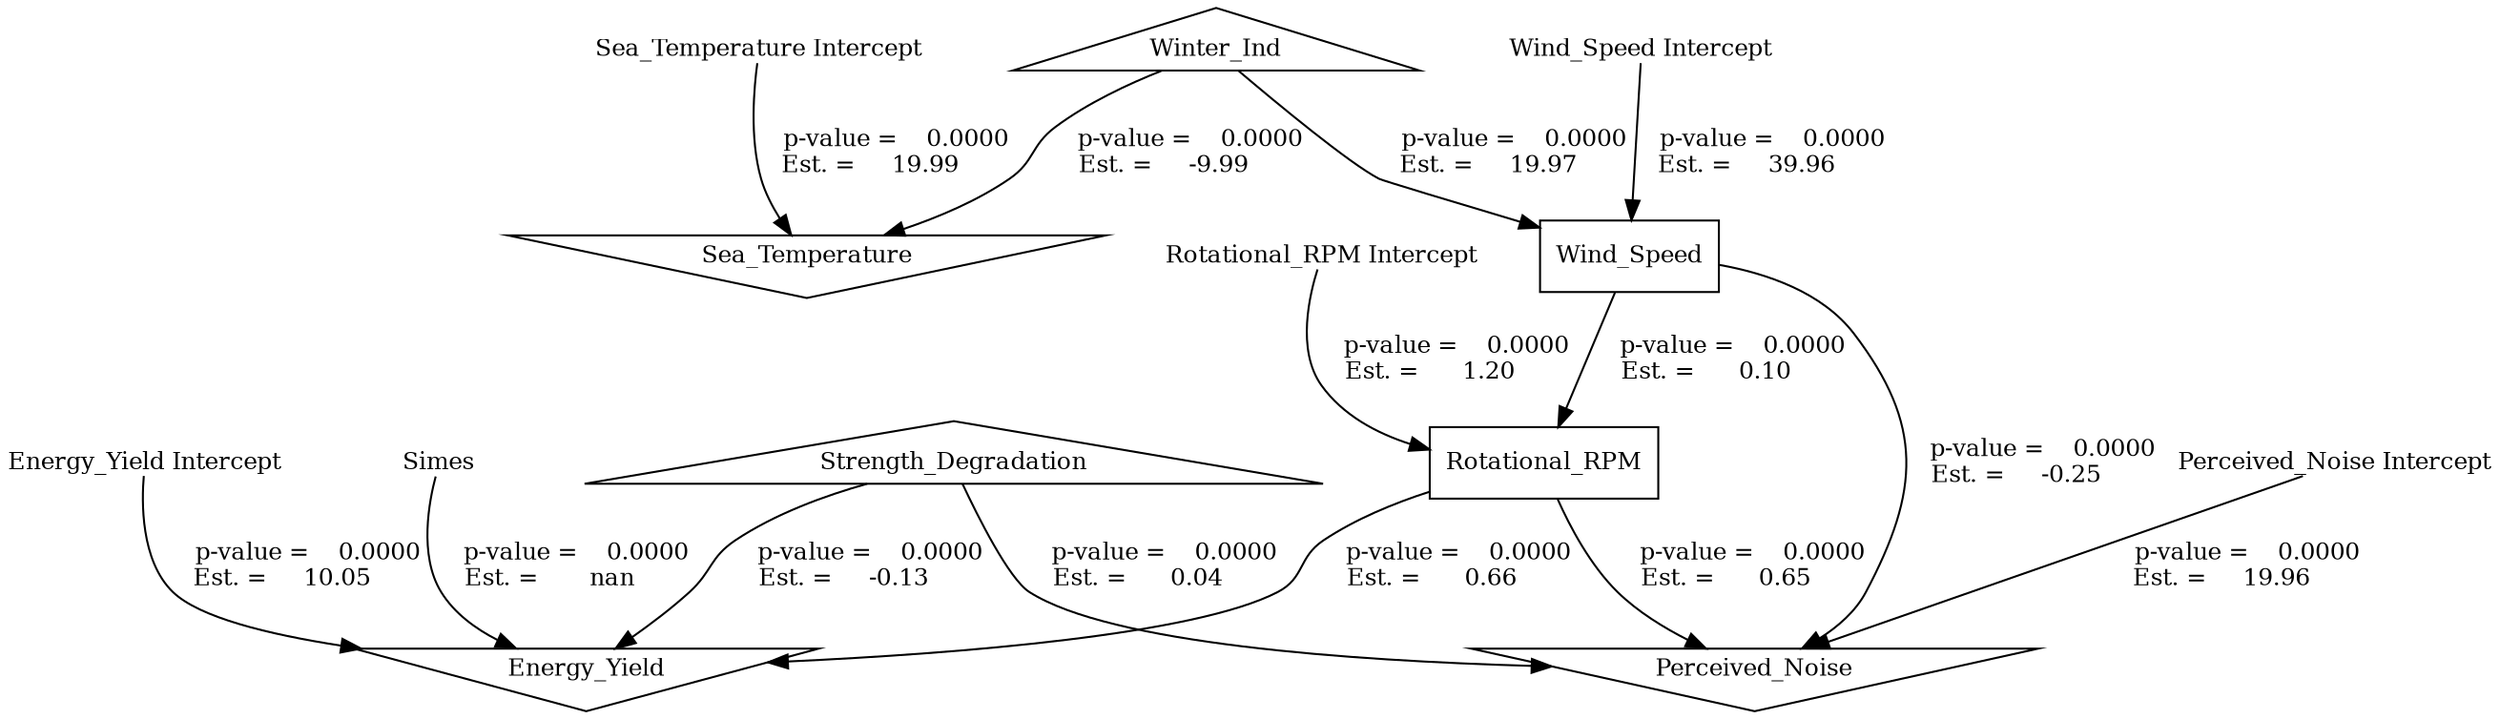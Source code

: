digraph FDCR_model_estimates_02 {
	overlap=scale
	splines=True
	edge [fontsize=12]
	node [fillcolor=white]
	node [color=black]
	node [shape=""]
	node [style=filled]
	node [fontsize=12]
	node [shape=plain]
	Simes [label=Simes]
	node [shape=triangle]
	Winter_Ind [label=Winter_Ind]
	Strength_Degradation [label=Strength_Degradation]
	Simes [label=Simes]
	node [shape=invtriangle]
	Sea_Temperature [label=Sea_Temperature]
	Energy_Yield [label=Energy_Yield]
	Perceived_Noise [label=Perceived_Noise]
	node [shape=box]
	Sea_Temperature [label=Sea_Temperature]
	Wind_Speed [label=Wind_Speed]
	Rotational_RPM [label=Rotational_RPM]
	Energy_Yield [label=Energy_Yield]
	Perceived_Noise [label=Perceived_Noise]
	Winter_Ind [label=Winter_Ind]
	Strength_Degradation [label=Strength_Degradation]
	node [shape=plain]
	node [fillcolor=white]
	node [color=white]
	"Sea_Temperature Intercept" [label="Sea_Temperature Intercept"]
	"Wind_Speed Intercept" [label="Wind_Speed Intercept"]
	"Rotational_RPM Intercept" [label="Rotational_RPM Intercept"]
	"Energy_Yield Intercept" [label="Energy_Yield Intercept"]
	"Perceived_Noise Intercept" [label="Perceived_Noise Intercept"]
	"Sea_Temperature Intercept" -> Sea_Temperature [label="   p-value =    0.0000
 Est. =     19.99     " color=black lblstyle="above, sloped"]
	Winter_Ind -> Sea_Temperature [label="   p-value =    0.0000
 Est. =     -9.99     " color=black lblstyle="above, sloped"]
	"Wind_Speed Intercept" -> Wind_Speed [label="   p-value =    0.0000
 Est. =     39.96     " color=black lblstyle="above, sloped"]
	Winter_Ind -> Wind_Speed [label="   p-value =    0.0000
 Est. =     19.97     " color=black lblstyle="above, sloped"]
	"Rotational_RPM Intercept" -> Rotational_RPM [label="   p-value =    0.0000
 Est. =      1.20     " color=black lblstyle="above, sloped"]
	Wind_Speed -> Rotational_RPM [label="   p-value =    0.0000
 Est. =      0.10     " color=black lblstyle="above, sloped"]
	"Energy_Yield Intercept" -> Energy_Yield [label="   p-value =    0.0000
 Est. =     10.05     " color=black lblstyle="above, sloped"]
	Rotational_RPM -> Energy_Yield [label="   p-value =    0.0000
 Est. =      0.66     " color=black lblstyle="above, sloped"]
	Strength_Degradation -> Energy_Yield [label="   p-value =    0.0000
 Est. =     -0.13     " color=black lblstyle="above, sloped"]
	"Perceived_Noise Intercept" -> Perceived_Noise [label="   p-value =    0.0000
 Est. =     19.96     " color=black lblstyle="above, sloped"]
	Rotational_RPM -> Perceived_Noise [label="   p-value =    0.0000
 Est. =      0.65     " color=black lblstyle="above, sloped"]
	Strength_Degradation -> Perceived_Noise [label="   p-value =    0.0000
 Est. =      0.04     " color=black lblstyle="above, sloped"]
	Wind_Speed -> Perceived_Noise [label="   p-value =    0.0000
 Est. =     -0.25     " color=black lblstyle="above, sloped"]
	Simes -> Energy_Yield [label="   p-value =    0.0000
 Est. =       nan     " color=black lblstyle="above, sloped"]
}
